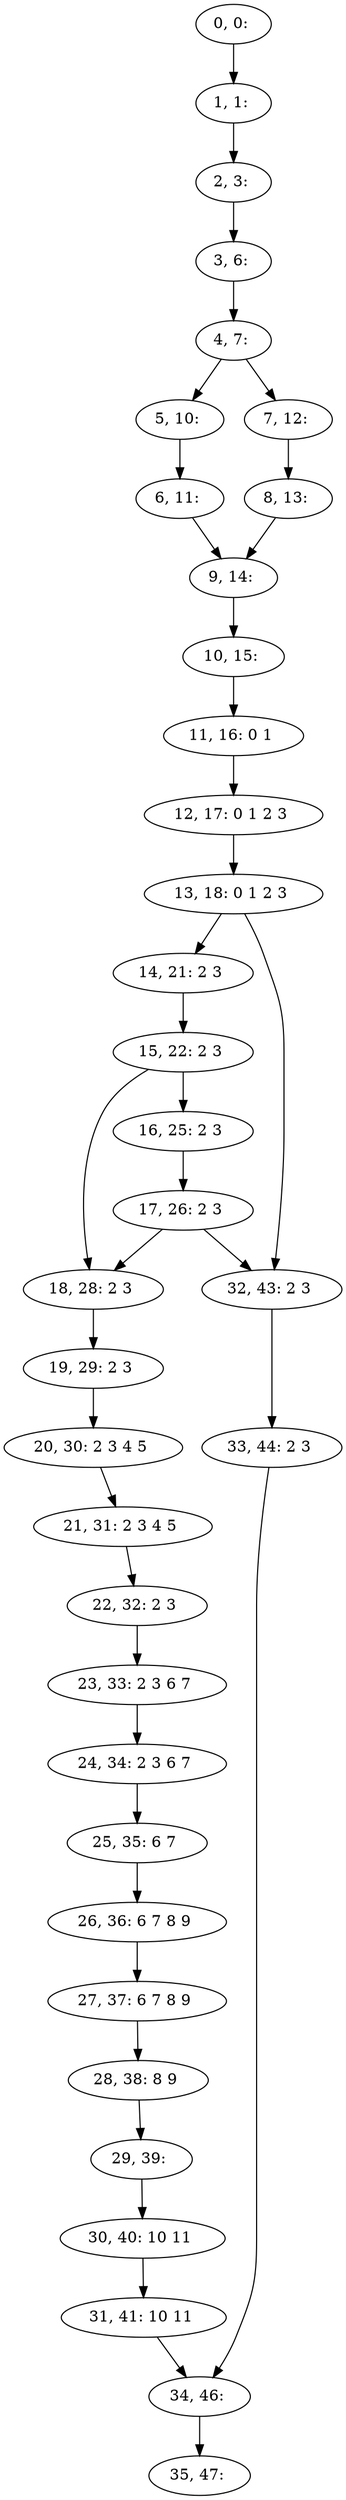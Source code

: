 digraph G {
0[label="0, 0: "];
1[label="1, 1: "];
2[label="2, 3: "];
3[label="3, 6: "];
4[label="4, 7: "];
5[label="5, 10: "];
6[label="6, 11: "];
7[label="7, 12: "];
8[label="8, 13: "];
9[label="9, 14: "];
10[label="10, 15: "];
11[label="11, 16: 0 1 "];
12[label="12, 17: 0 1 2 3 "];
13[label="13, 18: 0 1 2 3 "];
14[label="14, 21: 2 3 "];
15[label="15, 22: 2 3 "];
16[label="16, 25: 2 3 "];
17[label="17, 26: 2 3 "];
18[label="18, 28: 2 3 "];
19[label="19, 29: 2 3 "];
20[label="20, 30: 2 3 4 5 "];
21[label="21, 31: 2 3 4 5 "];
22[label="22, 32: 2 3 "];
23[label="23, 33: 2 3 6 7 "];
24[label="24, 34: 2 3 6 7 "];
25[label="25, 35: 6 7 "];
26[label="26, 36: 6 7 8 9 "];
27[label="27, 37: 6 7 8 9 "];
28[label="28, 38: 8 9 "];
29[label="29, 39: "];
30[label="30, 40: 10 11 "];
31[label="31, 41: 10 11 "];
32[label="32, 43: 2 3 "];
33[label="33, 44: 2 3 "];
34[label="34, 46: "];
35[label="35, 47: "];
0->1 ;
1->2 ;
2->3 ;
3->4 ;
4->5 ;
4->7 ;
5->6 ;
6->9 ;
7->8 ;
8->9 ;
9->10 ;
10->11 ;
11->12 ;
12->13 ;
13->14 ;
13->32 ;
14->15 ;
15->16 ;
15->18 ;
16->17 ;
17->18 ;
17->32 ;
18->19 ;
19->20 ;
20->21 ;
21->22 ;
22->23 ;
23->24 ;
24->25 ;
25->26 ;
26->27 ;
27->28 ;
28->29 ;
29->30 ;
30->31 ;
31->34 ;
32->33 ;
33->34 ;
34->35 ;
}

